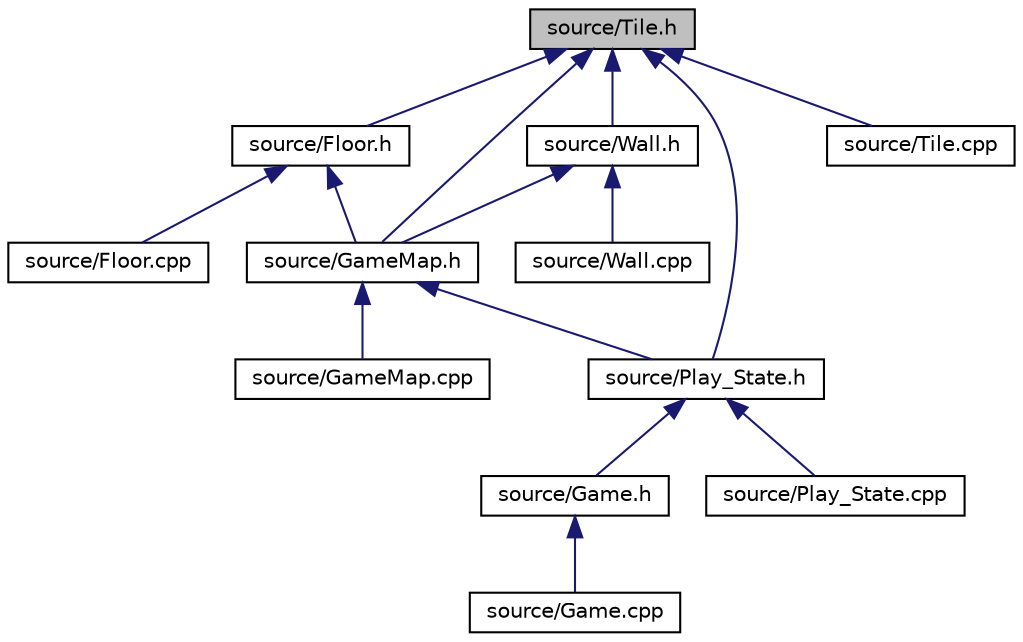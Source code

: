 digraph "source/Tile.h"
{
  edge [fontname="Helvetica",fontsize="10",labelfontname="Helvetica",labelfontsize="10"];
  node [fontname="Helvetica",fontsize="10",shape=record];
  Node4 [label="source/Tile.h",height=0.2,width=0.4,color="black", fillcolor="grey75", style="filled", fontcolor="black"];
  Node4 -> Node5 [dir="back",color="midnightblue",fontsize="10",style="solid"];
  Node5 [label="source/Floor.h",height=0.2,width=0.4,color="black", fillcolor="white", style="filled",URL="$Floor_8h.html"];
  Node5 -> Node6 [dir="back",color="midnightblue",fontsize="10",style="solid"];
  Node6 [label="source/Floor.cpp",height=0.2,width=0.4,color="black", fillcolor="white", style="filled",URL="$Floor_8cpp.html"];
  Node5 -> Node7 [dir="back",color="midnightblue",fontsize="10",style="solid"];
  Node7 [label="source/GameMap.h",height=0.2,width=0.4,color="black", fillcolor="white", style="filled",URL="$GameMap_8h.html"];
  Node7 -> Node8 [dir="back",color="midnightblue",fontsize="10",style="solid"];
  Node8 [label="source/Play_State.h",height=0.2,width=0.4,color="black", fillcolor="white", style="filled",URL="$Play__State_8h.html"];
  Node8 -> Node9 [dir="back",color="midnightblue",fontsize="10",style="solid"];
  Node9 [label="source/Game.h",height=0.2,width=0.4,color="black", fillcolor="white", style="filled",URL="$Game_8h.html"];
  Node9 -> Node10 [dir="back",color="midnightblue",fontsize="10",style="solid"];
  Node10 [label="source/Game.cpp",height=0.2,width=0.4,color="black", fillcolor="white", style="filled",URL="$Game_8cpp.html"];
  Node8 -> Node11 [dir="back",color="midnightblue",fontsize="10",style="solid"];
  Node11 [label="source/Play_State.cpp",height=0.2,width=0.4,color="black", fillcolor="white", style="filled",URL="$Play__State_8cpp.html"];
  Node7 -> Node12 [dir="back",color="midnightblue",fontsize="10",style="solid"];
  Node12 [label="source/GameMap.cpp",height=0.2,width=0.4,color="black", fillcolor="white", style="filled",URL="$GameMap_8cpp.html"];
  Node4 -> Node8 [dir="back",color="midnightblue",fontsize="10",style="solid"];
  Node4 -> Node7 [dir="back",color="midnightblue",fontsize="10",style="solid"];
  Node4 -> Node13 [dir="back",color="midnightblue",fontsize="10",style="solid"];
  Node13 [label="source/Wall.h",height=0.2,width=0.4,color="black", fillcolor="white", style="filled",URL="$Wall_8h.html"];
  Node13 -> Node7 [dir="back",color="midnightblue",fontsize="10",style="solid"];
  Node13 -> Node14 [dir="back",color="midnightblue",fontsize="10",style="solid"];
  Node14 [label="source/Wall.cpp",height=0.2,width=0.4,color="black", fillcolor="white", style="filled",URL="$Wall_8cpp.html"];
  Node4 -> Node15 [dir="back",color="midnightblue",fontsize="10",style="solid"];
  Node15 [label="source/Tile.cpp",height=0.2,width=0.4,color="black", fillcolor="white", style="filled",URL="$Tile_8cpp.html"];
}
